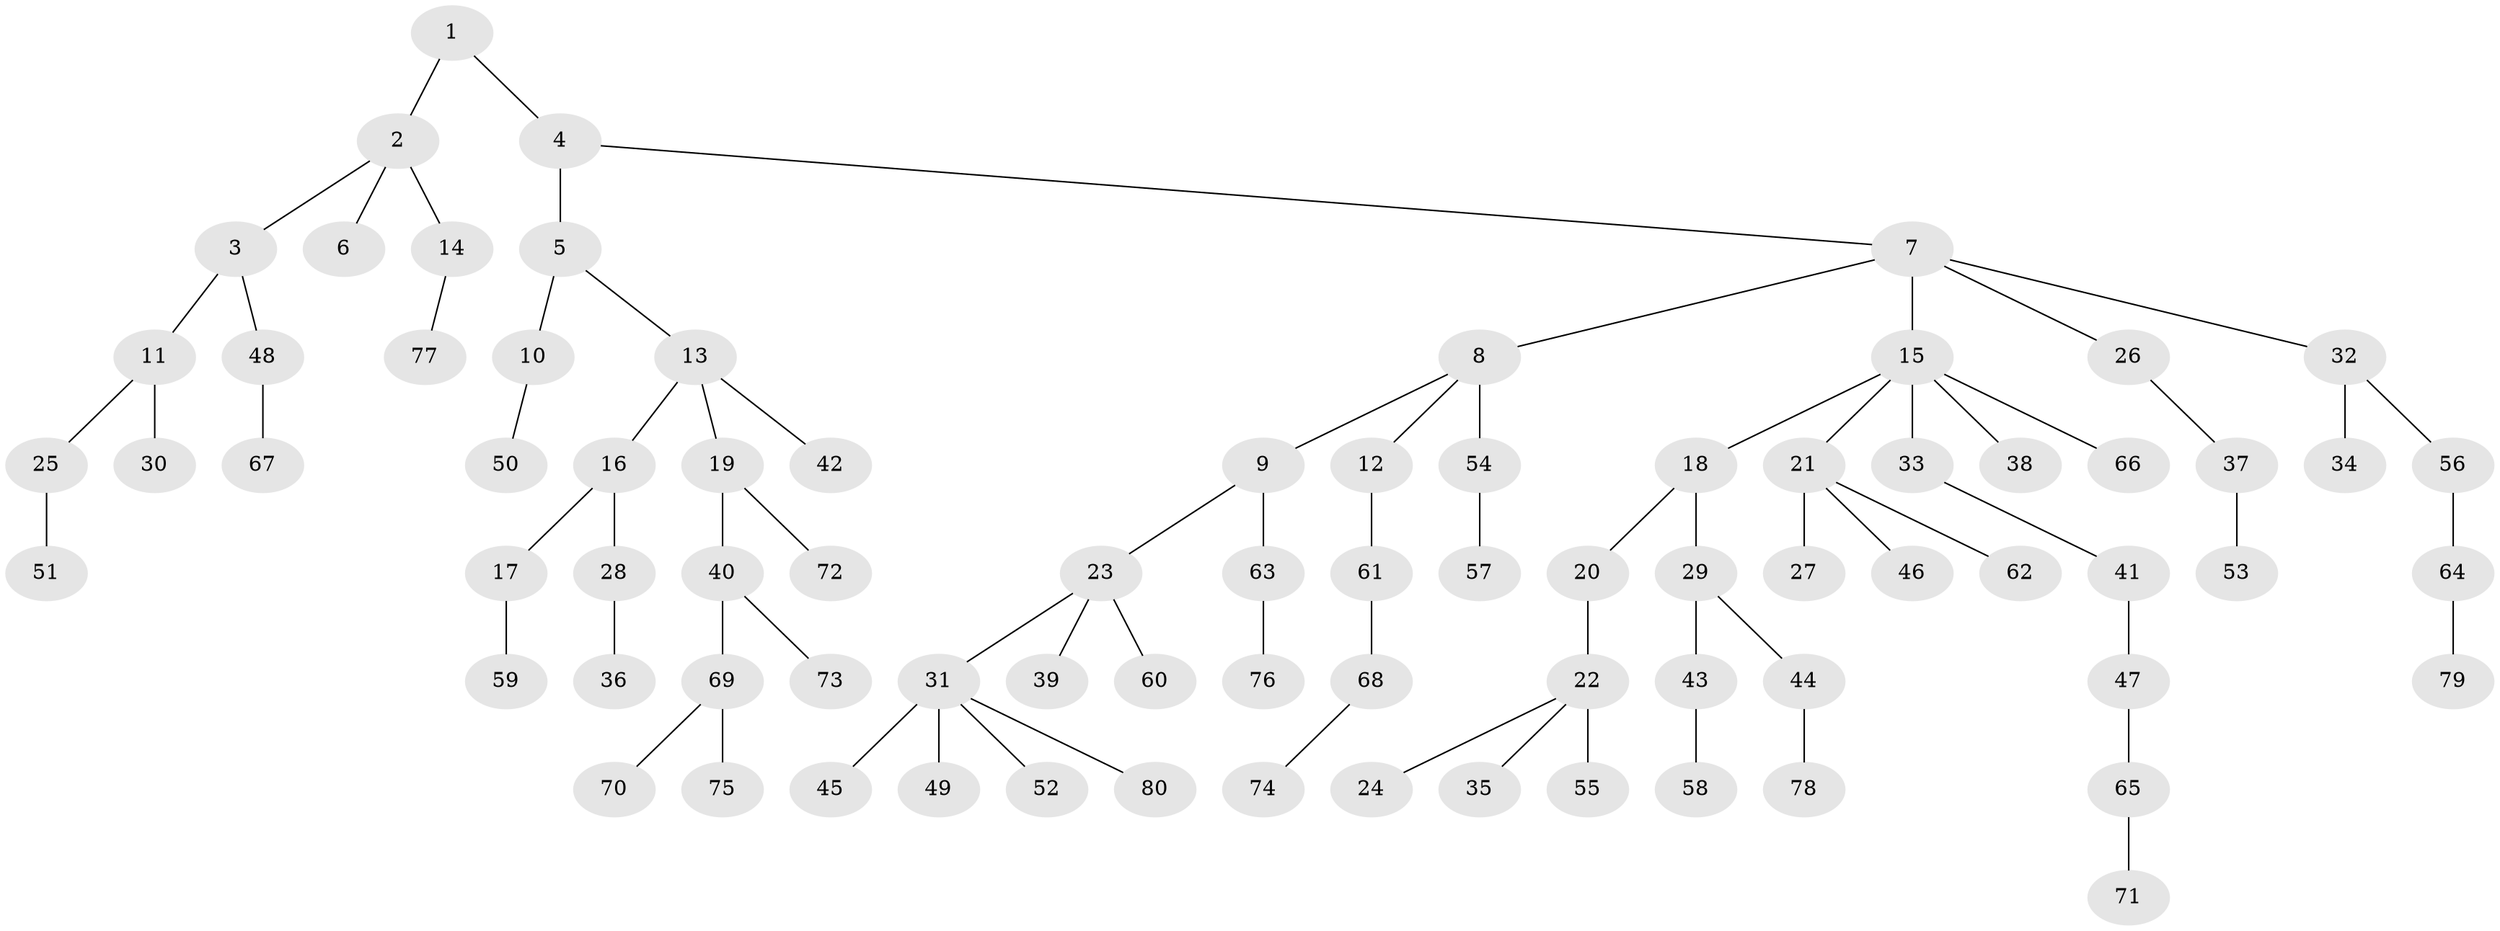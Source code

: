 // original degree distribution, {3: 0.15789473684210525, 5: 0.045112781954887216, 4: 0.06015037593984962, 2: 0.23308270676691728, 6: 0.015037593984962405, 1: 0.48872180451127817}
// Generated by graph-tools (version 1.1) at 2025/51/03/04/25 22:51:41]
// undirected, 80 vertices, 79 edges
graph export_dot {
  node [color=gray90,style=filled];
  1;
  2;
  3;
  4;
  5;
  6;
  7;
  8;
  9;
  10;
  11;
  12;
  13;
  14;
  15;
  16;
  17;
  18;
  19;
  20;
  21;
  22;
  23;
  24;
  25;
  26;
  27;
  28;
  29;
  30;
  31;
  32;
  33;
  34;
  35;
  36;
  37;
  38;
  39;
  40;
  41;
  42;
  43;
  44;
  45;
  46;
  47;
  48;
  49;
  50;
  51;
  52;
  53;
  54;
  55;
  56;
  57;
  58;
  59;
  60;
  61;
  62;
  63;
  64;
  65;
  66;
  67;
  68;
  69;
  70;
  71;
  72;
  73;
  74;
  75;
  76;
  77;
  78;
  79;
  80;
  1 -- 2 [weight=1.0];
  1 -- 4 [weight=1.0];
  2 -- 3 [weight=1.0];
  2 -- 6 [weight=1.0];
  2 -- 14 [weight=1.0];
  3 -- 11 [weight=1.0];
  3 -- 48 [weight=1.0];
  4 -- 5 [weight=1.0];
  4 -- 7 [weight=1.0];
  5 -- 10 [weight=1.0];
  5 -- 13 [weight=1.0];
  7 -- 8 [weight=1.0];
  7 -- 15 [weight=1.0];
  7 -- 26 [weight=1.0];
  7 -- 32 [weight=1.0];
  8 -- 9 [weight=1.0];
  8 -- 12 [weight=1.0];
  8 -- 54 [weight=2.0];
  9 -- 23 [weight=1.0];
  9 -- 63 [weight=1.0];
  10 -- 50 [weight=2.0];
  11 -- 25 [weight=1.0];
  11 -- 30 [weight=1.0];
  12 -- 61 [weight=1.0];
  13 -- 16 [weight=1.0];
  13 -- 19 [weight=1.0];
  13 -- 42 [weight=1.0];
  14 -- 77 [weight=1.0];
  15 -- 18 [weight=1.0];
  15 -- 21 [weight=1.0];
  15 -- 33 [weight=1.0];
  15 -- 38 [weight=1.0];
  15 -- 66 [weight=1.0];
  16 -- 17 [weight=1.0];
  16 -- 28 [weight=1.0];
  17 -- 59 [weight=1.0];
  18 -- 20 [weight=1.0];
  18 -- 29 [weight=1.0];
  19 -- 40 [weight=1.0];
  19 -- 72 [weight=1.0];
  20 -- 22 [weight=1.0];
  21 -- 27 [weight=1.0];
  21 -- 46 [weight=1.0];
  21 -- 62 [weight=1.0];
  22 -- 24 [weight=1.0];
  22 -- 35 [weight=1.0];
  22 -- 55 [weight=1.0];
  23 -- 31 [weight=1.0];
  23 -- 39 [weight=1.0];
  23 -- 60 [weight=1.0];
  25 -- 51 [weight=1.0];
  26 -- 37 [weight=1.0];
  28 -- 36 [weight=1.0];
  29 -- 43 [weight=1.0];
  29 -- 44 [weight=1.0];
  31 -- 45 [weight=1.0];
  31 -- 49 [weight=1.0];
  31 -- 52 [weight=1.0];
  31 -- 80 [weight=1.0];
  32 -- 34 [weight=1.0];
  32 -- 56 [weight=1.0];
  33 -- 41 [weight=1.0];
  37 -- 53 [weight=1.0];
  40 -- 69 [weight=1.0];
  40 -- 73 [weight=1.0];
  41 -- 47 [weight=1.0];
  43 -- 58 [weight=1.0];
  44 -- 78 [weight=1.0];
  47 -- 65 [weight=1.0];
  48 -- 67 [weight=2.0];
  54 -- 57 [weight=1.0];
  56 -- 64 [weight=1.0];
  61 -- 68 [weight=1.0];
  63 -- 76 [weight=1.0];
  64 -- 79 [weight=1.0];
  65 -- 71 [weight=1.0];
  68 -- 74 [weight=1.0];
  69 -- 70 [weight=1.0];
  69 -- 75 [weight=1.0];
}
